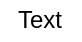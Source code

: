 <mxfile version="13.5.8" type="device"><diagram id="yvN5_xygrONPg5Zfw-Gh" name="Page-1"><mxGraphModel dx="1106" dy="490" grid="1" gridSize="10" guides="1" tooltips="1" connect="1" arrows="1" fold="1" page="1" pageScale="1" pageWidth="827" pageHeight="1169" math="0" shadow="0"><root><mxCell id="0"/><mxCell id="1" parent="0"/><mxCell id="VhdPeYMA4xyMIJrpAcF_-1" value="Text" style="text;html=1;strokeColor=none;fillColor=none;align=center;verticalAlign=middle;whiteSpace=wrap;rounded=0;" vertex="1" parent="1"><mxGeometry x="130" y="90" width="40" height="20" as="geometry"/></mxCell></root></mxGraphModel></diagram></mxfile>